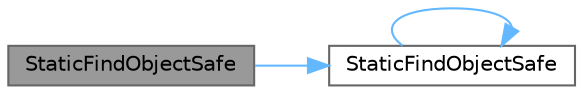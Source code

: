 digraph "StaticFindObjectSafe"
{
 // INTERACTIVE_SVG=YES
 // LATEX_PDF_SIZE
  bgcolor="transparent";
  edge [fontname=Helvetica,fontsize=10,labelfontname=Helvetica,labelfontsize=10];
  node [fontname=Helvetica,fontsize=10,shape=box,height=0.2,width=0.4];
  rankdir="LR";
  Node1 [id="Node000001",label="StaticFindObjectSafe",height=0.2,width=0.4,color="gray40", fillcolor="grey60", style="filled", fontcolor="black",tooltip="Tries to find an object in memory."];
  Node1 -> Node2 [id="edge1_Node000001_Node000002",color="steelblue1",style="solid",tooltip=" "];
  Node2 [id="Node000002",label="StaticFindObjectSafe",height=0.2,width=0.4,color="grey40", fillcolor="white", style="filled",URL="$d0/da9/UObjectGlobals_8h.html#a6d8850a5f1ae651958bc7e2ba0690179",tooltip="Internal version of StaticFindObject that will not assert on GIsSavingPackage or IsGarbageCollectingA..."];
  Node2 -> Node2 [id="edge2_Node000002_Node000002",color="steelblue1",style="solid",tooltip=" "];
}
